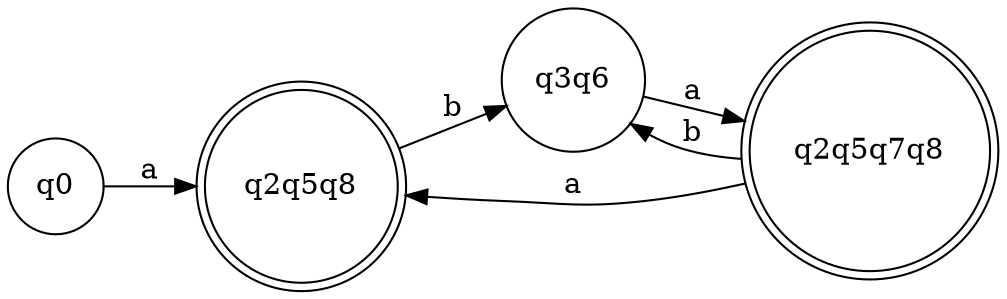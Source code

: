 digraph{
    rankdir = LR;
    node [shape=doublecircle]
    q2q5q8, q2q5q7q8, q2q5q8
    node [shape=circle]
    q0 -> q2q5q8 [label="a"]
    q2q5q8 -> q3q6 [label="b"]
    q3q6 -> q2q5q7q8 [label="a"]
    q2q5q7q8 -> q3q6 [label="b"]
    q2q5q7q8 -> q2q5q8 [label="a"]    

}